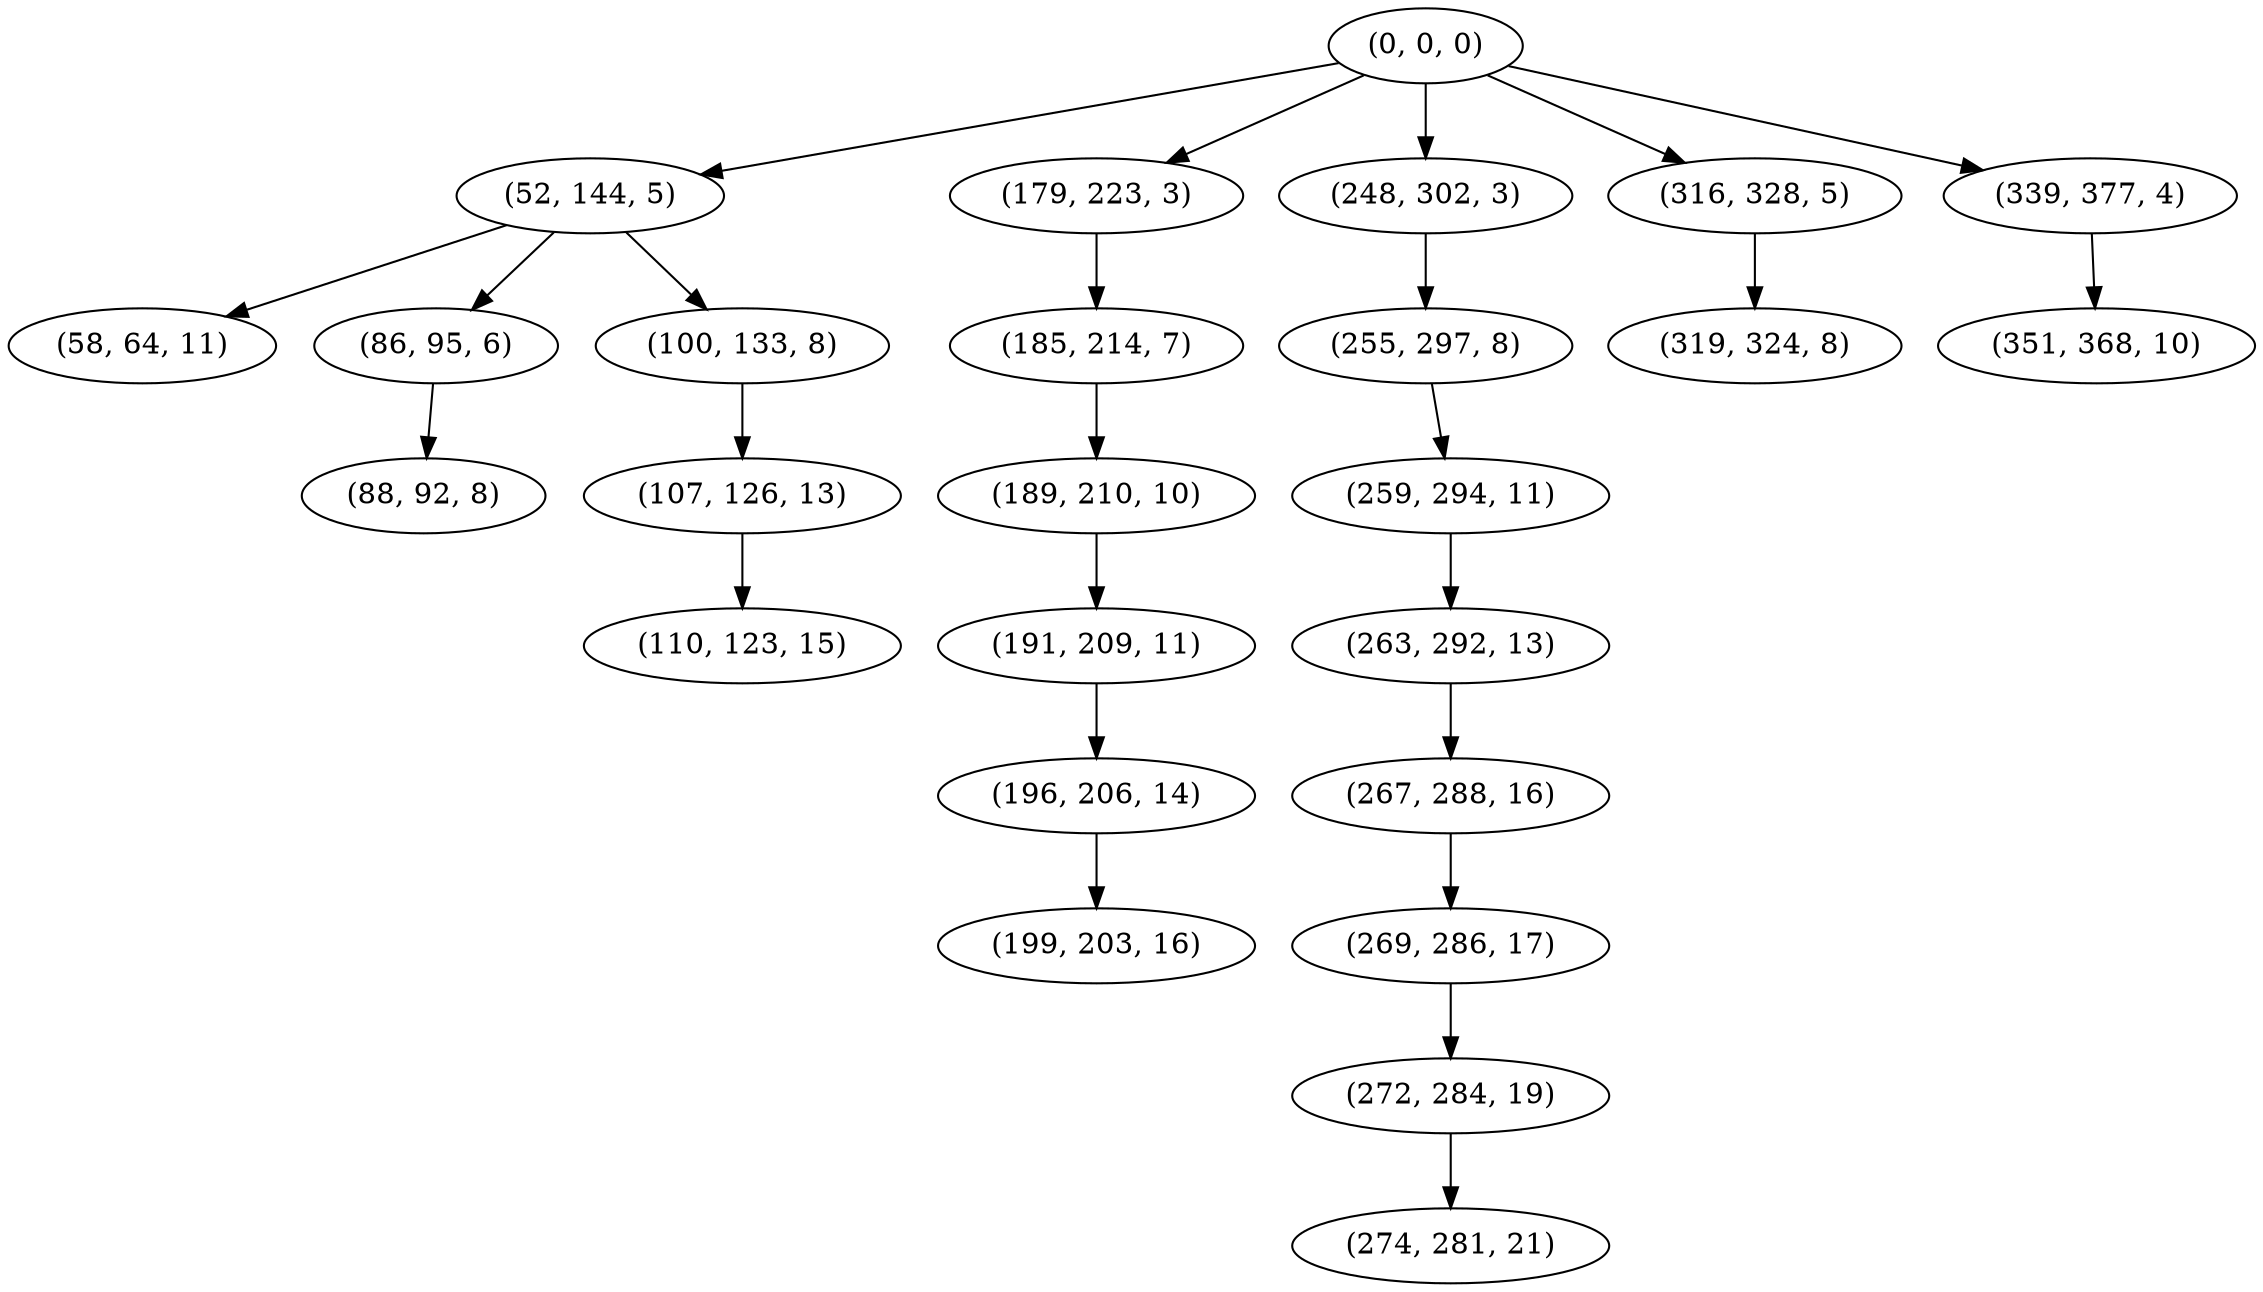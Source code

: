 digraph tree {
    "(0, 0, 0)";
    "(52, 144, 5)";
    "(58, 64, 11)";
    "(86, 95, 6)";
    "(88, 92, 8)";
    "(100, 133, 8)";
    "(107, 126, 13)";
    "(110, 123, 15)";
    "(179, 223, 3)";
    "(185, 214, 7)";
    "(189, 210, 10)";
    "(191, 209, 11)";
    "(196, 206, 14)";
    "(199, 203, 16)";
    "(248, 302, 3)";
    "(255, 297, 8)";
    "(259, 294, 11)";
    "(263, 292, 13)";
    "(267, 288, 16)";
    "(269, 286, 17)";
    "(272, 284, 19)";
    "(274, 281, 21)";
    "(316, 328, 5)";
    "(319, 324, 8)";
    "(339, 377, 4)";
    "(351, 368, 10)";
    "(0, 0, 0)" -> "(52, 144, 5)";
    "(0, 0, 0)" -> "(179, 223, 3)";
    "(0, 0, 0)" -> "(248, 302, 3)";
    "(0, 0, 0)" -> "(316, 328, 5)";
    "(0, 0, 0)" -> "(339, 377, 4)";
    "(52, 144, 5)" -> "(58, 64, 11)";
    "(52, 144, 5)" -> "(86, 95, 6)";
    "(52, 144, 5)" -> "(100, 133, 8)";
    "(86, 95, 6)" -> "(88, 92, 8)";
    "(100, 133, 8)" -> "(107, 126, 13)";
    "(107, 126, 13)" -> "(110, 123, 15)";
    "(179, 223, 3)" -> "(185, 214, 7)";
    "(185, 214, 7)" -> "(189, 210, 10)";
    "(189, 210, 10)" -> "(191, 209, 11)";
    "(191, 209, 11)" -> "(196, 206, 14)";
    "(196, 206, 14)" -> "(199, 203, 16)";
    "(248, 302, 3)" -> "(255, 297, 8)";
    "(255, 297, 8)" -> "(259, 294, 11)";
    "(259, 294, 11)" -> "(263, 292, 13)";
    "(263, 292, 13)" -> "(267, 288, 16)";
    "(267, 288, 16)" -> "(269, 286, 17)";
    "(269, 286, 17)" -> "(272, 284, 19)";
    "(272, 284, 19)" -> "(274, 281, 21)";
    "(316, 328, 5)" -> "(319, 324, 8)";
    "(339, 377, 4)" -> "(351, 368, 10)";
}
